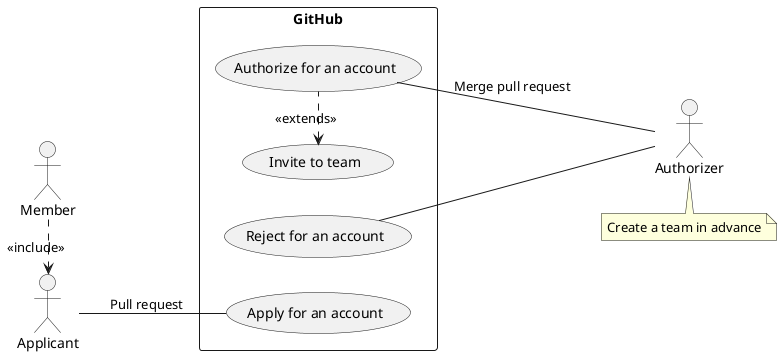 @startuml usecase

left to right direction
actor Member
actor Applicant
actor Authorizer
note bottom of Authorizer : Create a team in advance
rectangle GitHub {
    Member .> Applicant : <<include>>
    (Invite to team) <. (Authorize for an account) : <<extends>>
    (Authorize for an account) -- Authorizer : Merge pull request
    (Reject for an account) -- Authorizer
    Applicant -- (Apply for an account) : Pull request
}

@enduml